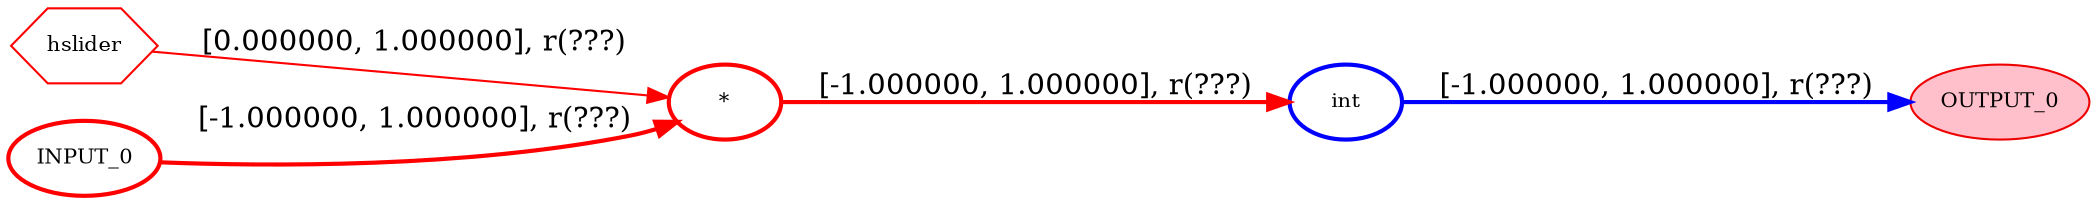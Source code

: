 strict digraph loopgraph {
    rankdir=LR; node [fontsize=10];
S0x7f981250c4d0[label="int" color="blue" style="bold" shape="ellipse"];
S0x7f981250c400[label="*" color="red" style="bold" shape="ellipse"];
S0x7f9812606e00[label="hslider" color="red" shape="hexagon"];
S0x7f9812606e00 -> S0x7f981250c400[ color="red" label ="[0.000000, 1.000000], r(???)"];
S0x7f9812606750[label="INPUT_0" color="red" style="bold" shape="ellipse"];
S0x7f9812606750 -> S0x7f981250c400[ color="red" style="bold" label ="[-1.000000, 1.000000], r(???)"];
S0x7f981250c400 -> S0x7f981250c4d0[ color="red" style="bold" label ="[-1.000000, 1.000000], r(???)"];
OUTPUT_0[color="red2" style="filled" fillcolor="pink"];
S0x7f981250c4d0 -> OUTPUT_0[ color="blue" style="bold" label ="[-1.000000, 1.000000], r(???)"];
}
